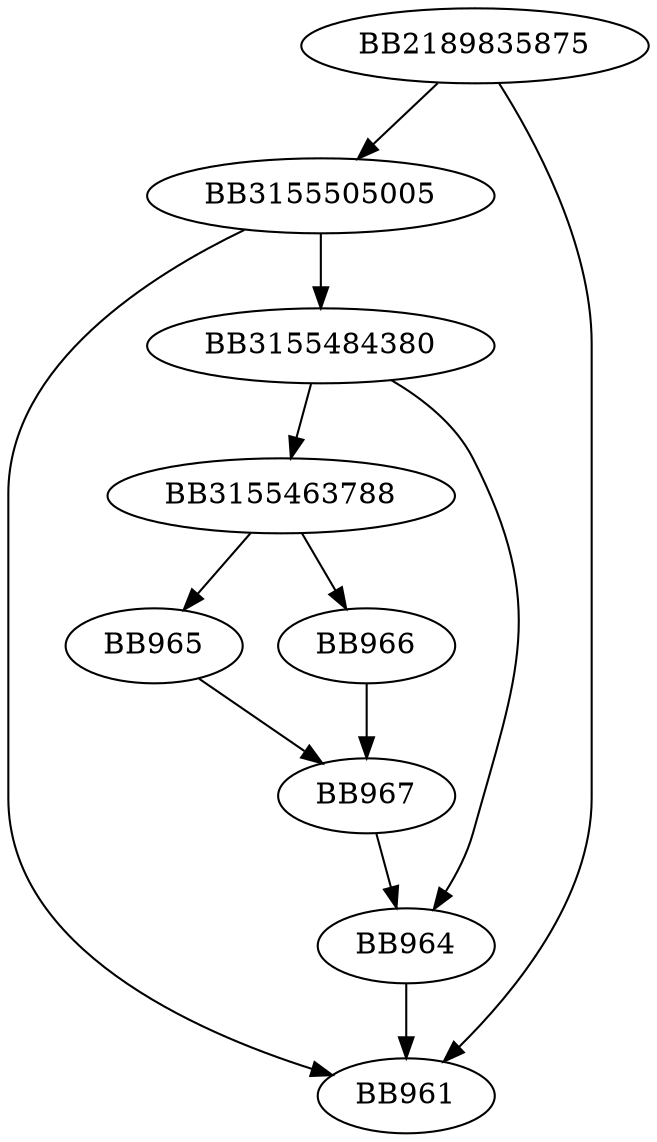 digraph G{
	BB2189835875->BB3155505005;
	BB2189835875->BB961;
	BB3155505005->BB3155484380;
	BB3155505005->BB961;
	BB3155484380->BB3155463788;
	BB3155484380->BB964;
	BB3155463788->BB965;
	BB3155463788->BB966;
	BB965->BB967;
	BB966->BB967;
	BB967->BB964;
	BB964->BB961;
}
